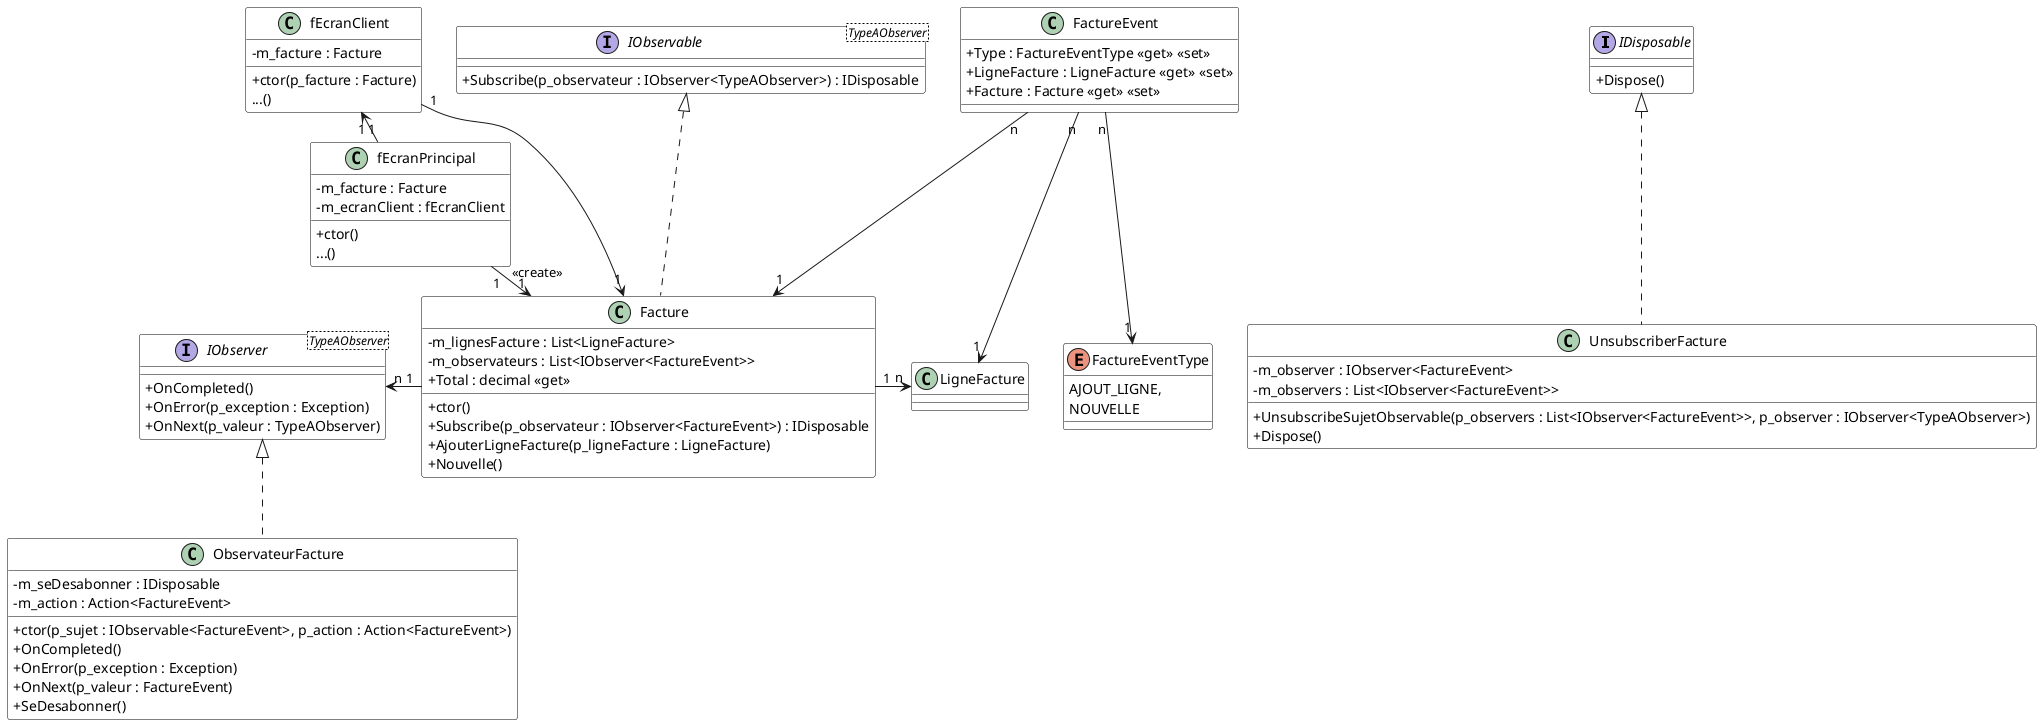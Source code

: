 @startuml DiagAppFactureGen

skinparam classAttributeIconSize 0
skinparam class {
    BackgroundColor White
    BorderColor #000
}

interface IDisposable {
    + Dispose()
}

interface IObservable<TypeAObserver> {
    + Subscribe(p_observateur : IObserver<TypeAObserver>) : IDisposable
}

interface IObserver<TypeAObserver> {
    + OnCompleted()
    + OnError(p_exception : Exception)
    + OnNext(p_valeur : TypeAObserver)
}

class Facture {
    - m_lignesFacture : List<LigneFacture>
    - m_observateurs : List<IObserver<FactureEvent>>
    + Total : decimal <<get>>
    + ctor()
    + Subscribe(p_observateur : IObserver<FactureEvent>) : IDisposable
    + AjouterLigneFacture(p_ligneFacture : LigneFacture)
    + Nouvelle()
}

class fEcranPrincipal {
    - m_facture : Facture
    - m_ecranClient : fEcranClient
    + ctor()
    ...()
}

class fEcranClient {
    - m_facture : Facture
    + ctor(p_facture : Facture)
    ...()
}

class ObservateurFacture {
    - m_seDesabonner : IDisposable
    - m_action : Action<FactureEvent>
    + ctor(p_sujet : IObservable<FactureEvent>, p_action : Action<FactureEvent>)
    + OnCompleted()
    + OnError(p_exception : Exception)
    + OnNext(p_valeur : FactureEvent)
    + SeDesabonner()
}

class UnsubscriberFacture {
    - m_observer : IObserver<FactureEvent>
    - m_observers : List<IObserver<FactureEvent>>
    + UnsubscribeSujetObservable(p_observers : List<IObserver<FactureEvent>>, p_observer : IObserver<TypeAObserver>)
    + Dispose()
}

class FactureEvent {
    + Type : FactureEventType <<get>> <<set>>
    + LigneFacture : LigneFacture <<get>> <<set>>
    + Facture : Facture <<get>> <<set>>
}

enum FactureEventType {
    AJOUT_LIGNE,
    NOUVELLE
}

FactureEvent "n" --> "1" Facture
FactureEvent "n" --> "1" LigneFacture
FactureEvent "n" --> "1" FactureEventType

fEcranPrincipal "1" -right-> "1" Facture : <<create>>
fEcranPrincipal "1" -left-> "1" fEcranClient
'fEcranPrincipal "1" ..> "1" ObservateurFacture : <<create>>

Facture "1" -left-> "n" IObserver
Facture "1" -right-> "n" LigneFacture

fEcranClient "1" --> "1" Facture
'fEcranClient "1" ..> "1" ObservateurFacture : <<create>>

IObserver <|.. ObservateurFacture
IDisposable <|.. UnsubscriberFacture
IObservable <|.. Facture


@enduml